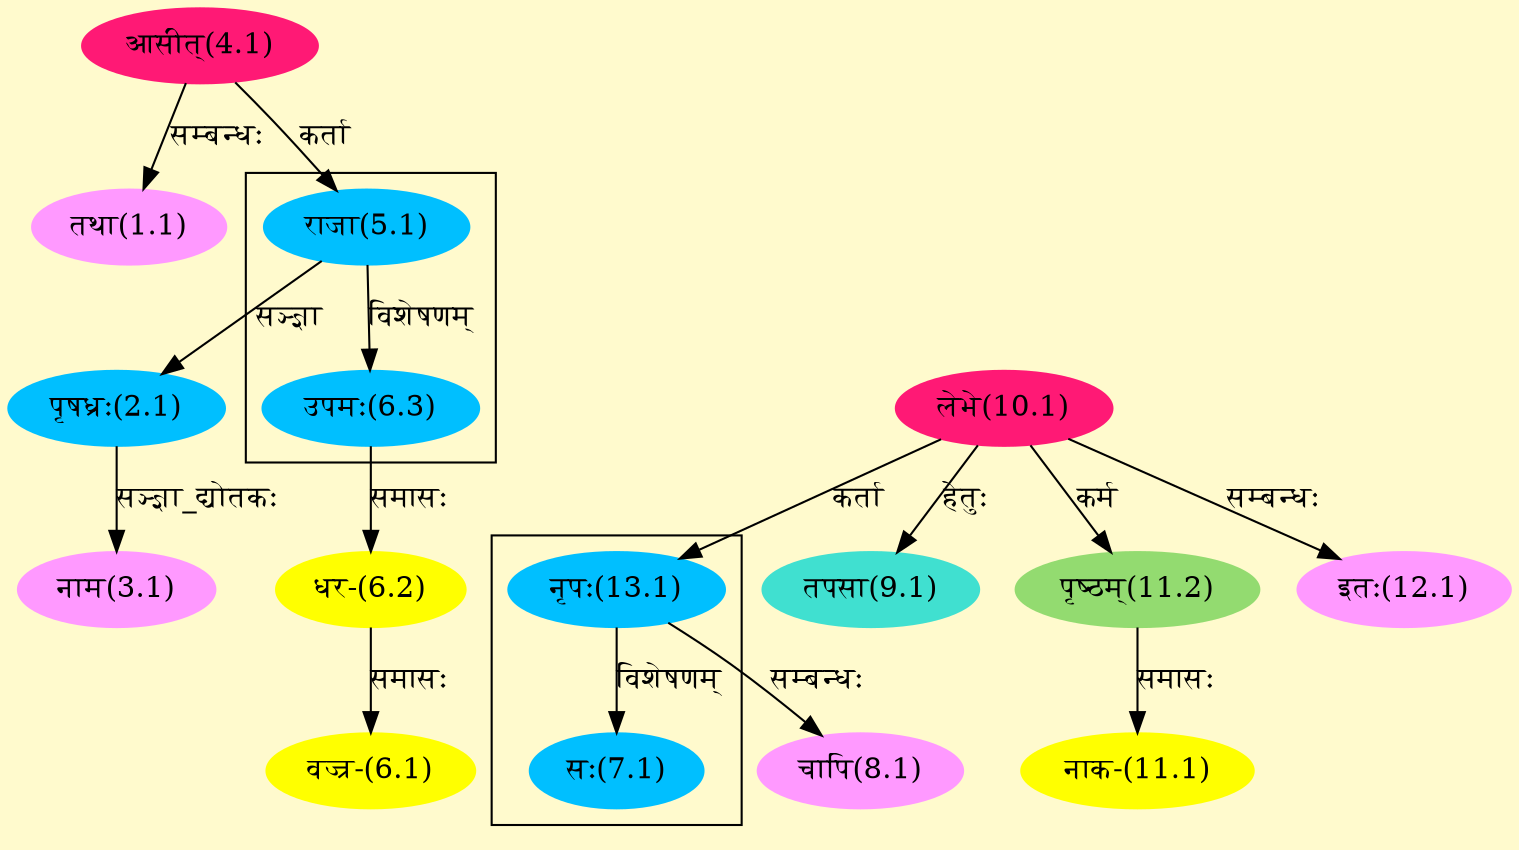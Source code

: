 digraph G{
rankdir=BT;
 compound=true;
 bgcolor="lemonchiffon1";

subgraph cluster_1{
Node6_3 [style=filled, color="#00BFFF" label = "उपमः(6.3)"]
Node5_1 [style=filled, color="#00BFFF" label = "राजा(5.1)"]

}

subgraph cluster_2{
Node7_1 [style=filled, color="#00BFFF" label = "सः(7.1)"]
Node13_1 [style=filled, color="#00BFFF" label = "नृपः(13.1)"]

}
Node1_1 [style=filled, color="#FF99FF" label = "तथा(1.1)"]
Node4_1 [style=filled, color="#FF1975" label = "आसीत्(4.1)"]
Node2_1 [style=filled, color="#00BFFF" label = "पृषध्रः(2.1)"]
Node5_1 [style=filled, color="#00BFFF" label = "राजा(5.1)"]
Node3_1 [style=filled, color="#FF99FF" label = "नाम(3.1)"]
Node [style=filled, color="" label = "()"]
Node6_1 [style=filled, color="#FFFF00" label = "वज्र-(6.1)"]
Node6_2 [style=filled, color="#FFFF00" label = "धर-(6.2)"]
Node6_3 [style=filled, color="#00BFFF" label = "उपमः(6.3)"]
Node8_1 [style=filled, color="#FF99FF" label = "चापि(8.1)"]
Node13_1 [style=filled, color="#00BFFF" label = "नृपः(13.1)"]
Node9_1 [style=filled, color="#40E0D0" label = "तपसा(9.1)"]
Node10_1 [style=filled, color="#FF1975" label = "लेभे(10.1)"]
Node11_1 [style=filled, color="#FFFF00" label = "नाक-(11.1)"]
Node11_2 [style=filled, color="#93DB70" label = "पृष्ठम्(11.2)"]
Node12_1 [style=filled, color="#FF99FF" label = "इतः(12.1)"]
/* Start of Relations section */

Node1_1 -> Node4_1 [  label="सम्बन्धः"  dir="back" ]
Node2_1 -> Node5_1 [  label="सञ्ज्ञा"  dir="back" ]
Node3_1 -> Node2_1 [  label="सञ्ज्ञा_द्योतकः"  dir="back" ]
Node5_1 -> Node4_1 [  label="कर्ता"  dir="back" ]
Node6_1 -> Node6_2 [  label="समासः"  dir="back" ]
Node6_2 -> Node6_3 [  label="समासः"  dir="back" ]
Node6_3 -> Node5_1 [  label="विशेषणम्"  dir="back" ]
Node7_1 -> Node13_1 [  label="विशेषणम्"  dir="back" ]
Node8_1 -> Node13_1 [  label="सम्बन्धः"  dir="back" ]
Node9_1 -> Node10_1 [  label="हेतुः"  dir="back" ]
Node11_1 -> Node11_2 [  label="समासः"  dir="back" ]
Node11_2 -> Node10_1 [  label="कर्म"  dir="back" ]
Node12_1 -> Node10_1 [  label="सम्बन्धः"  dir="back" ]
Node13_1 -> Node10_1 [  label="कर्ता"  dir="back" ]
}

